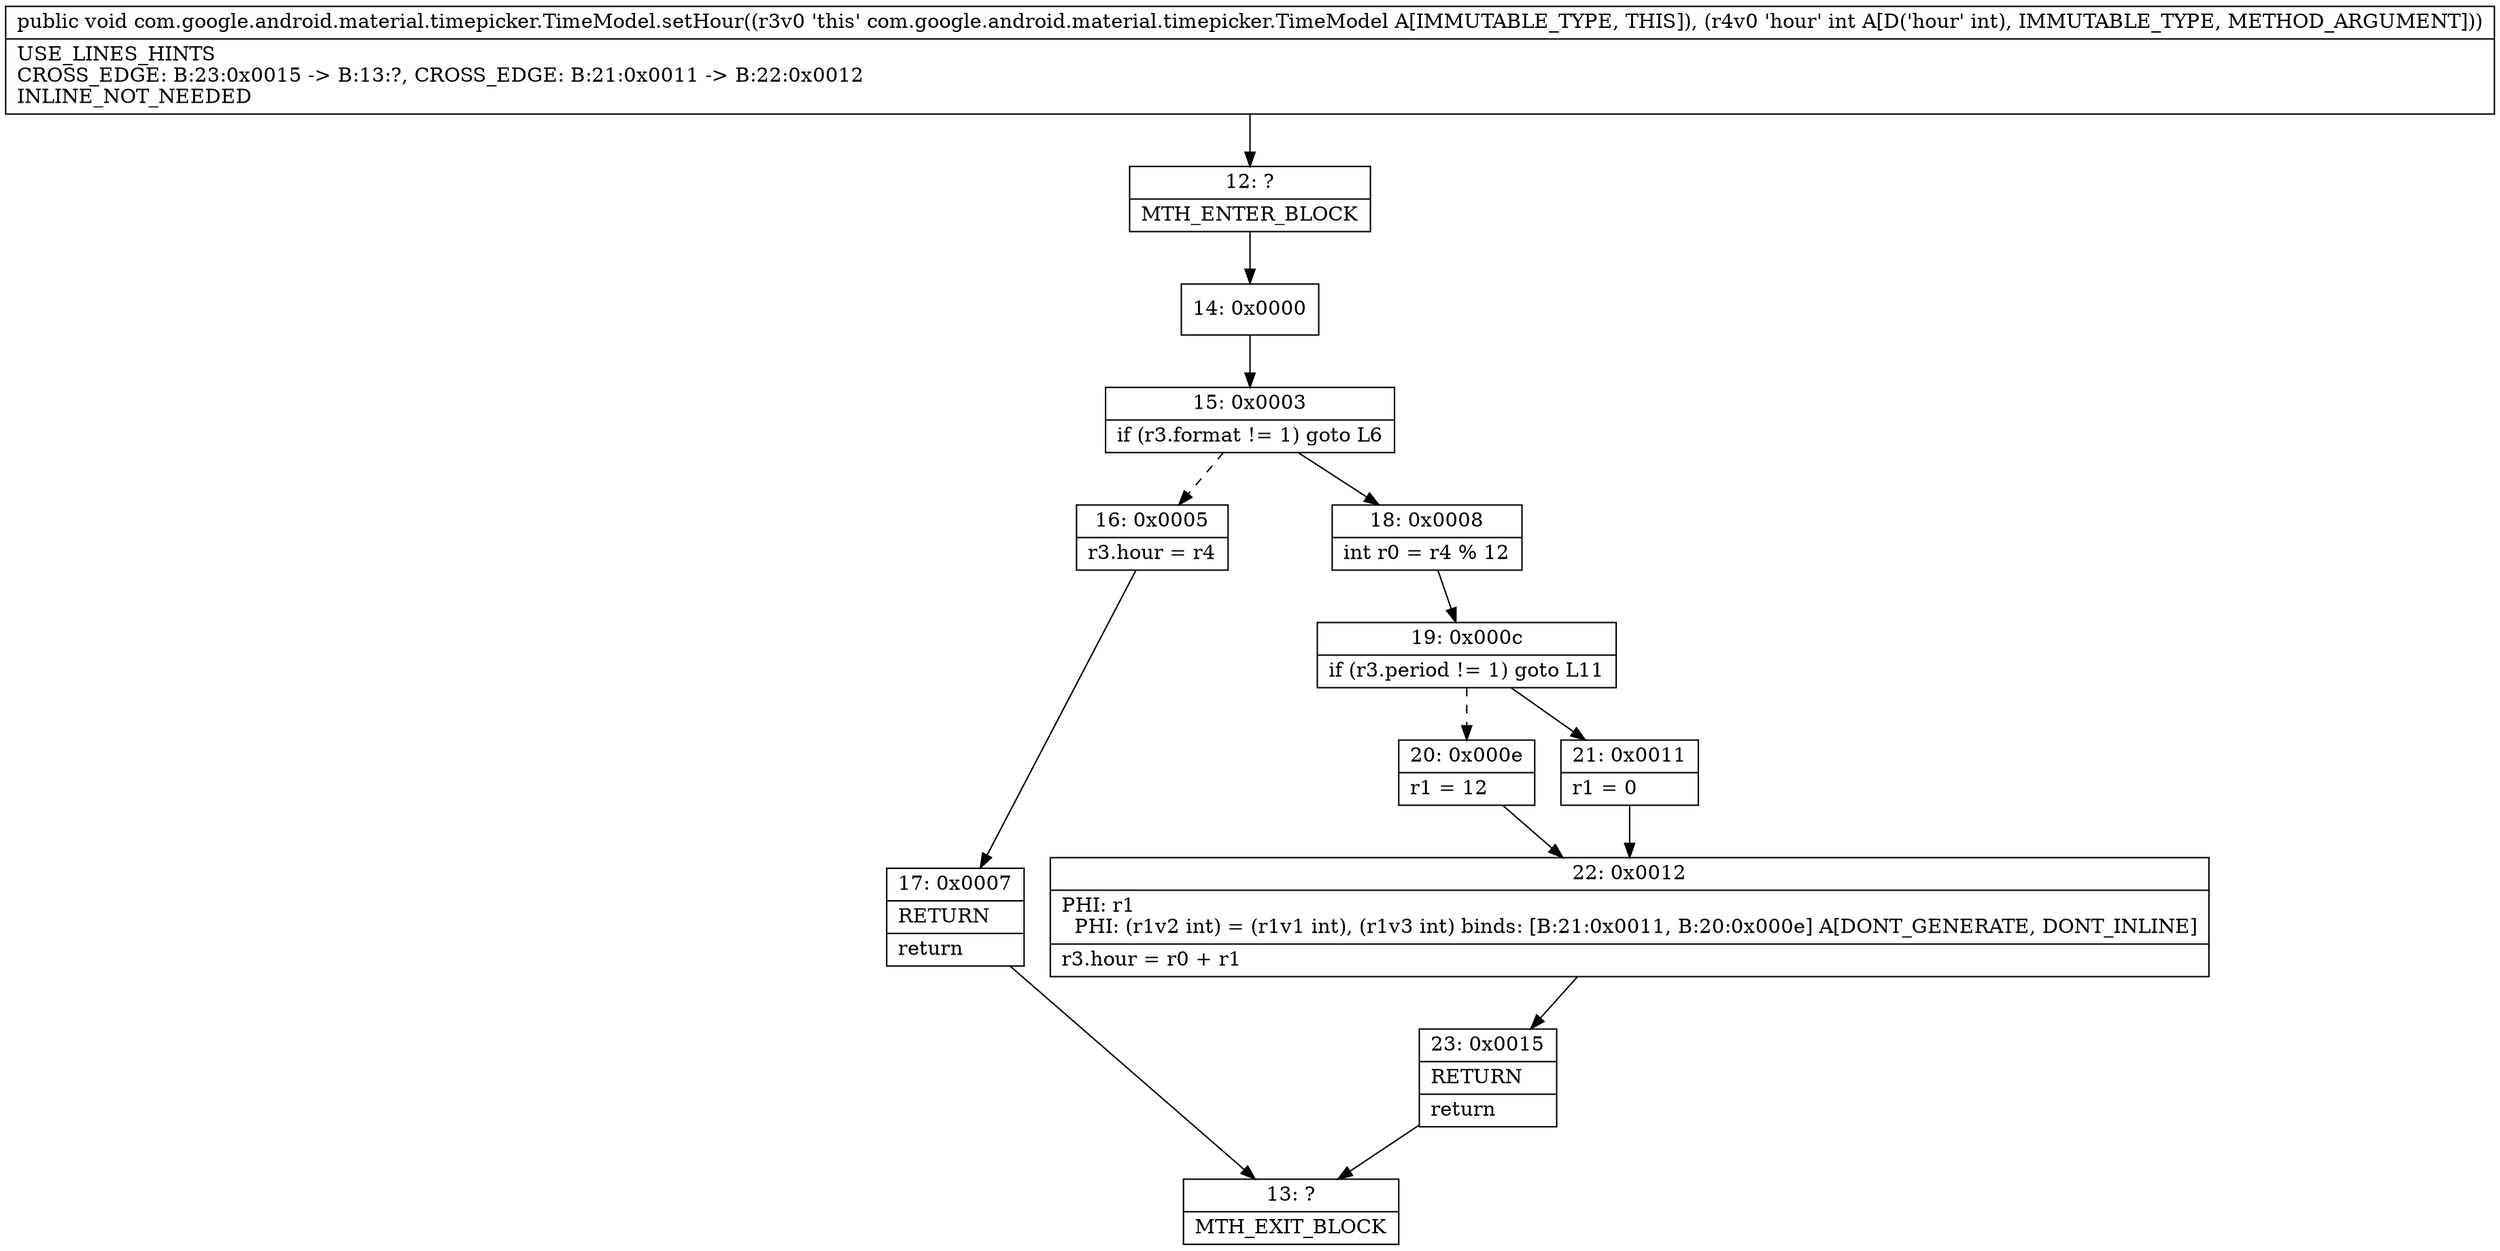 digraph "CFG forcom.google.android.material.timepicker.TimeModel.setHour(I)V" {
Node_12 [shape=record,label="{12\:\ ?|MTH_ENTER_BLOCK\l}"];
Node_14 [shape=record,label="{14\:\ 0x0000}"];
Node_15 [shape=record,label="{15\:\ 0x0003|if (r3.format != 1) goto L6\l}"];
Node_16 [shape=record,label="{16\:\ 0x0005|r3.hour = r4\l}"];
Node_17 [shape=record,label="{17\:\ 0x0007|RETURN\l|return\l}"];
Node_13 [shape=record,label="{13\:\ ?|MTH_EXIT_BLOCK\l}"];
Node_18 [shape=record,label="{18\:\ 0x0008|int r0 = r4 % 12\l}"];
Node_19 [shape=record,label="{19\:\ 0x000c|if (r3.period != 1) goto L11\l}"];
Node_20 [shape=record,label="{20\:\ 0x000e|r1 = 12\l}"];
Node_22 [shape=record,label="{22\:\ 0x0012|PHI: r1 \l  PHI: (r1v2 int) = (r1v1 int), (r1v3 int) binds: [B:21:0x0011, B:20:0x000e] A[DONT_GENERATE, DONT_INLINE]\l|r3.hour = r0 + r1\l}"];
Node_23 [shape=record,label="{23\:\ 0x0015|RETURN\l|return\l}"];
Node_21 [shape=record,label="{21\:\ 0x0011|r1 = 0\l}"];
MethodNode[shape=record,label="{public void com.google.android.material.timepicker.TimeModel.setHour((r3v0 'this' com.google.android.material.timepicker.TimeModel A[IMMUTABLE_TYPE, THIS]), (r4v0 'hour' int A[D('hour' int), IMMUTABLE_TYPE, METHOD_ARGUMENT]))  | USE_LINES_HINTS\lCROSS_EDGE: B:23:0x0015 \-\> B:13:?, CROSS_EDGE: B:21:0x0011 \-\> B:22:0x0012\lINLINE_NOT_NEEDED\l}"];
MethodNode -> Node_12;Node_12 -> Node_14;
Node_14 -> Node_15;
Node_15 -> Node_16[style=dashed];
Node_15 -> Node_18;
Node_16 -> Node_17;
Node_17 -> Node_13;
Node_18 -> Node_19;
Node_19 -> Node_20[style=dashed];
Node_19 -> Node_21;
Node_20 -> Node_22;
Node_22 -> Node_23;
Node_23 -> Node_13;
Node_21 -> Node_22;
}


